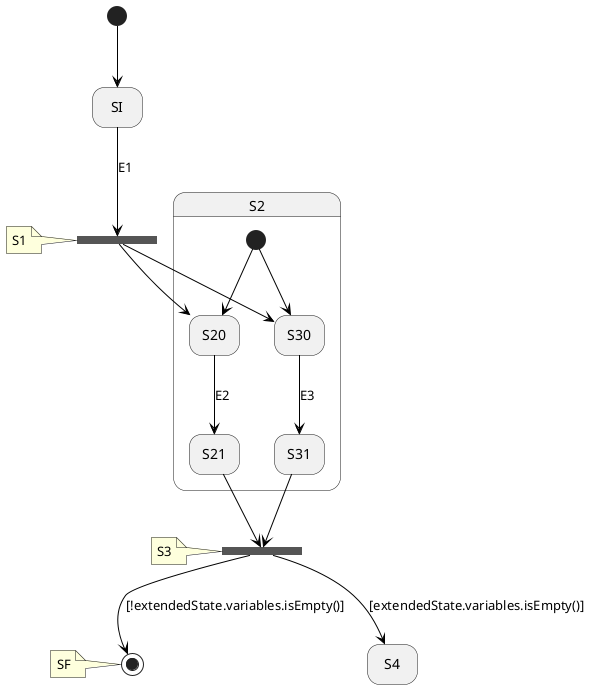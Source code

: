 @startuml
'https://plantuml.com/state-diagram

'hide description area for state without description
hide empty description

'S1 <<FORK>>
state S1 <<fork>>
note left of S1 : S1
state S2  {
  state S20
  state S21


  [*] -[#000000]-> S20
  state S30
  state S31


  [*] -[#000000]-> S30
}
'S3 <<JOIN>>
state S3 <<join>>
note left of S3 : S3
state S4
'SF <<END>>
state SF <<end>>
note left of SF : SF
state SI


S1 -down[#000000]-> S20

S1 -down[#000000]-> S30

[*] -[#000000]-> SI
S20 -down[#000000]-> S21 : E2
S30 -down[#000000]-> S31 : E3
SI -down[#000000]-> S1 : E1
S31 -down[#000000]-> S3
S21 -down[#000000]-> S3
S3 -down[#000000]-> S4 : [extendedState.variables.isEmpty()]
S3 -down[#000000]-> SF : [!extendedState.variables.isEmpty()]

@enduml